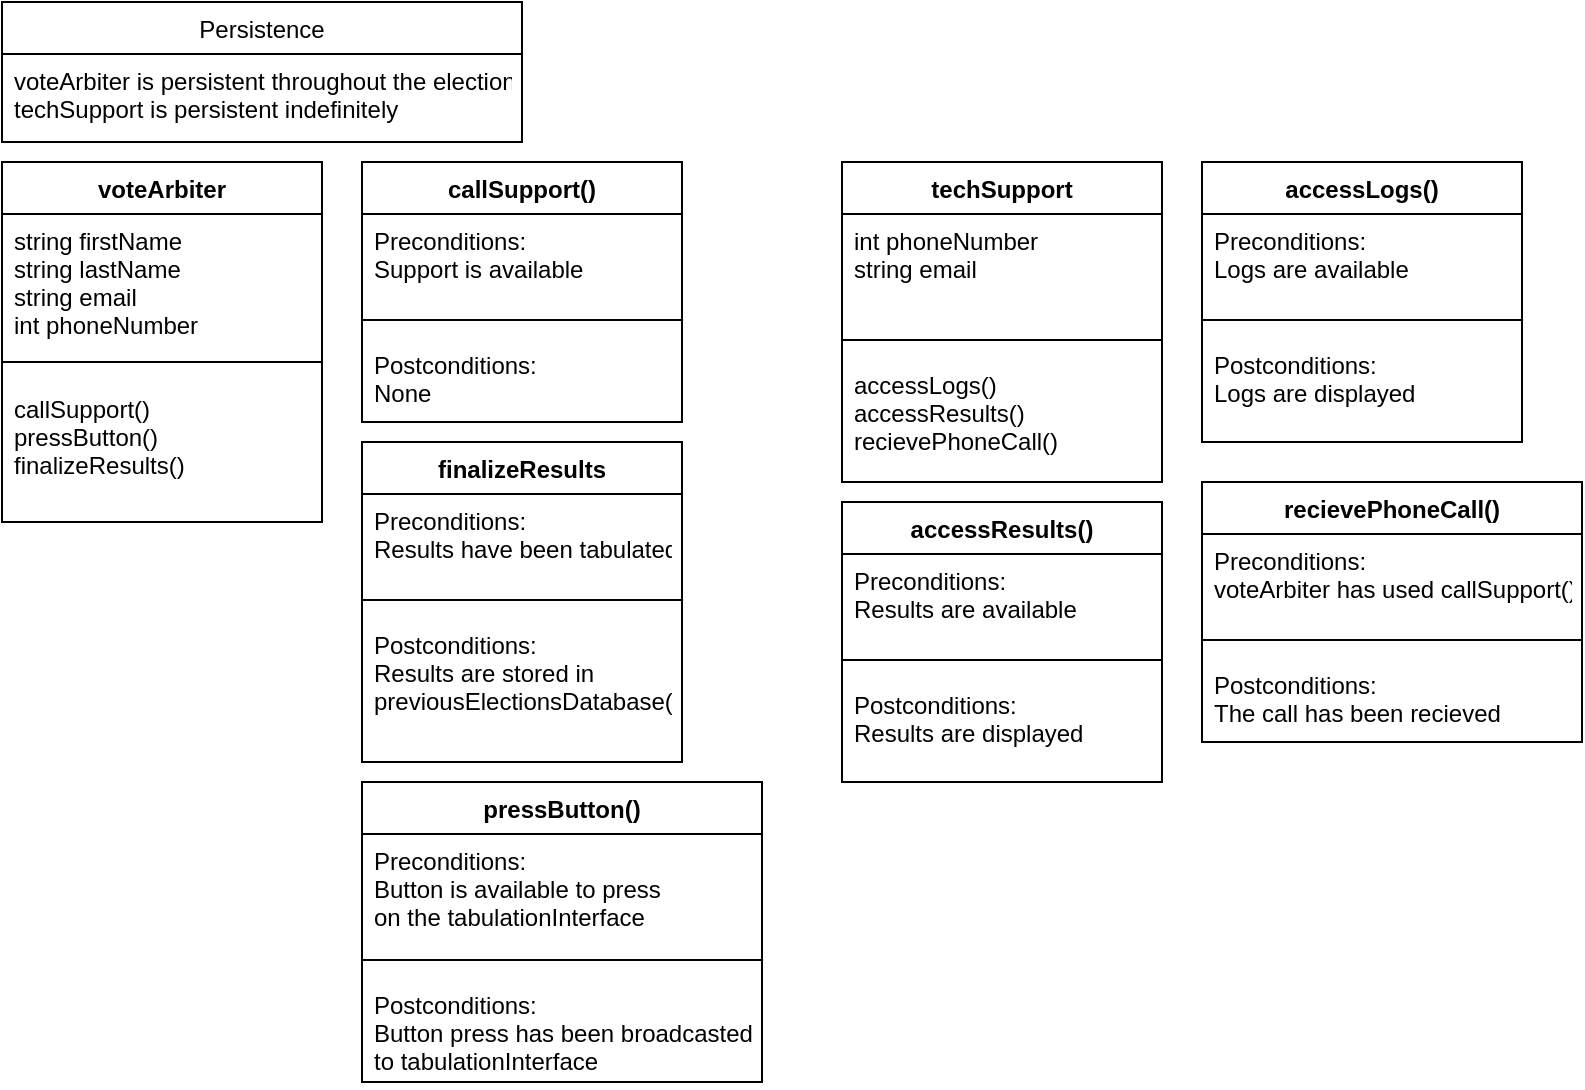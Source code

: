 <mxfile version="20.5.1" type="device"><diagram id="UV278Scdh_SIxDrCMOz2" name="Page-1"><mxGraphModel dx="1432" dy="844" grid="1" gridSize="10" guides="1" tooltips="1" connect="1" arrows="1" fold="1" page="1" pageScale="1" pageWidth="850" pageHeight="1100" math="0" shadow="0"><root><mxCell id="0"/><mxCell id="1" parent="0"/><mxCell id="4hw9LAVQYnK80_c8UH44-1" value="techSupport" style="swimlane;fontStyle=1;align=center;verticalAlign=top;childLayout=stackLayout;horizontal=1;startSize=26;horizontalStack=0;resizeParent=1;resizeParentMax=0;resizeLast=0;collapsible=1;marginBottom=0;" parent="1" vertex="1"><mxGeometry x="500" y="120" width="160" height="160" as="geometry"/></mxCell><mxCell id="4hw9LAVQYnK80_c8UH44-2" value="int phoneNumber&#10;string email&#10;" style="text;strokeColor=none;fillColor=none;align=left;verticalAlign=top;spacingLeft=4;spacingRight=4;overflow=hidden;rotatable=0;points=[[0,0.5],[1,0.5]];portConstraint=eastwest;" parent="4hw9LAVQYnK80_c8UH44-1" vertex="1"><mxGeometry y="26" width="160" height="54" as="geometry"/></mxCell><mxCell id="4hw9LAVQYnK80_c8UH44-3" value="" style="line;strokeWidth=1;fillColor=none;align=left;verticalAlign=middle;spacingTop=-1;spacingLeft=3;spacingRight=3;rotatable=0;labelPosition=right;points=[];portConstraint=eastwest;strokeColor=inherit;" parent="4hw9LAVQYnK80_c8UH44-1" vertex="1"><mxGeometry y="80" width="160" height="18" as="geometry"/></mxCell><mxCell id="4hw9LAVQYnK80_c8UH44-4" value="accessLogs()&#10;accessResults()&#10;recievePhoneCall()&#10;" style="text;strokeColor=none;fillColor=none;align=left;verticalAlign=top;spacingLeft=4;spacingRight=4;overflow=hidden;rotatable=0;points=[[0,0.5],[1,0.5]];portConstraint=eastwest;" parent="4hw9LAVQYnK80_c8UH44-1" vertex="1"><mxGeometry y="98" width="160" height="62" as="geometry"/></mxCell><mxCell id="4hw9LAVQYnK80_c8UH44-5" value="voteArbiter" style="swimlane;fontStyle=1;align=center;verticalAlign=top;childLayout=stackLayout;horizontal=1;startSize=26;horizontalStack=0;resizeParent=1;resizeParentMax=0;resizeLast=0;collapsible=1;marginBottom=0;" parent="1" vertex="1"><mxGeometry x="80" y="120" width="160" height="180" as="geometry"/></mxCell><mxCell id="4hw9LAVQYnK80_c8UH44-6" value="string firstName&#10;string lastName&#10;string email&#10;int phoneNumber&#10;" style="text;strokeColor=none;fillColor=none;align=left;verticalAlign=top;spacingLeft=4;spacingRight=4;overflow=hidden;rotatable=0;points=[[0,0.5],[1,0.5]];portConstraint=eastwest;" parent="4hw9LAVQYnK80_c8UH44-5" vertex="1"><mxGeometry y="26" width="160" height="64" as="geometry"/></mxCell><mxCell id="4hw9LAVQYnK80_c8UH44-7" value="" style="line;strokeWidth=1;fillColor=none;align=left;verticalAlign=middle;spacingTop=-1;spacingLeft=3;spacingRight=3;rotatable=0;labelPosition=right;points=[];portConstraint=eastwest;strokeColor=inherit;" parent="4hw9LAVQYnK80_c8UH44-5" vertex="1"><mxGeometry y="90" width="160" height="20" as="geometry"/></mxCell><mxCell id="4hw9LAVQYnK80_c8UH44-8" value="callSupport()&#10;pressButton()&#10;finalizeResults()" style="text;strokeColor=none;fillColor=none;align=left;verticalAlign=top;spacingLeft=4;spacingRight=4;overflow=hidden;rotatable=0;points=[[0,0.5],[1,0.5]];portConstraint=eastwest;" parent="4hw9LAVQYnK80_c8UH44-5" vertex="1"><mxGeometry y="110" width="160" height="70" as="geometry"/></mxCell><mxCell id="4hw9LAVQYnK80_c8UH44-9" value="Persistence" style="swimlane;fontStyle=0;childLayout=stackLayout;horizontal=1;startSize=26;fillColor=none;horizontalStack=0;resizeParent=1;resizeParentMax=0;resizeLast=0;collapsible=1;marginBottom=0;" parent="1" vertex="1"><mxGeometry x="80" y="40" width="260" height="70" as="geometry"/></mxCell><mxCell id="4hw9LAVQYnK80_c8UH44-10" value="voteArbiter is persistent throughout the election&#10;techSupport is persistent indefinitely&#10;" style="text;strokeColor=none;fillColor=none;align=left;verticalAlign=top;spacingLeft=4;spacingRight=4;overflow=hidden;rotatable=0;points=[[0,0.5],[1,0.5]];portConstraint=eastwest;" parent="4hw9LAVQYnK80_c8UH44-9" vertex="1"><mxGeometry y="26" width="260" height="44" as="geometry"/></mxCell><mxCell id="4hw9LAVQYnK80_c8UH44-15" value="accessLogs()" style="swimlane;fontStyle=1;align=center;verticalAlign=top;childLayout=stackLayout;horizontal=1;startSize=26;horizontalStack=0;resizeParent=1;resizeParentMax=0;resizeLast=0;collapsible=1;marginBottom=0;" parent="1" vertex="1"><mxGeometry x="680" y="120" width="160" height="140" as="geometry"/></mxCell><mxCell id="4hw9LAVQYnK80_c8UH44-16" value="Preconditions:&#10;Logs are available&#10;" style="text;strokeColor=none;fillColor=none;align=left;verticalAlign=top;spacingLeft=4;spacingRight=4;overflow=hidden;rotatable=0;points=[[0,0.5],[1,0.5]];portConstraint=eastwest;" parent="4hw9LAVQYnK80_c8UH44-15" vertex="1"><mxGeometry y="26" width="160" height="44" as="geometry"/></mxCell><mxCell id="4hw9LAVQYnK80_c8UH44-17" value="" style="line;strokeWidth=1;fillColor=none;align=left;verticalAlign=middle;spacingTop=-1;spacingLeft=3;spacingRight=3;rotatable=0;labelPosition=right;points=[];portConstraint=eastwest;strokeColor=inherit;" parent="4hw9LAVQYnK80_c8UH44-15" vertex="1"><mxGeometry y="70" width="160" height="18" as="geometry"/></mxCell><mxCell id="4hw9LAVQYnK80_c8UH44-18" value="Postconditions:&#10;Logs are displayed&#10;" style="text;strokeColor=none;fillColor=none;align=left;verticalAlign=top;spacingLeft=4;spacingRight=4;overflow=hidden;rotatable=0;points=[[0,0.5],[1,0.5]];portConstraint=eastwest;" parent="4hw9LAVQYnK80_c8UH44-15" vertex="1"><mxGeometry y="88" width="160" height="52" as="geometry"/></mxCell><mxCell id="4hw9LAVQYnK80_c8UH44-19" value="callSupport()" style="swimlane;fontStyle=1;align=center;verticalAlign=top;childLayout=stackLayout;horizontal=1;startSize=26;horizontalStack=0;resizeParent=1;resizeParentMax=0;resizeLast=0;collapsible=1;marginBottom=0;" parent="1" vertex="1"><mxGeometry x="260" y="120" width="160" height="130" as="geometry"/></mxCell><mxCell id="4hw9LAVQYnK80_c8UH44-20" value="Preconditions:&#10;Support is available&#10;" style="text;strokeColor=none;fillColor=none;align=left;verticalAlign=top;spacingLeft=4;spacingRight=4;overflow=hidden;rotatable=0;points=[[0,0.5],[1,0.5]];portConstraint=eastwest;" parent="4hw9LAVQYnK80_c8UH44-19" vertex="1"><mxGeometry y="26" width="160" height="44" as="geometry"/></mxCell><mxCell id="4hw9LAVQYnK80_c8UH44-21" value="" style="line;strokeWidth=1;fillColor=none;align=left;verticalAlign=middle;spacingTop=-1;spacingLeft=3;spacingRight=3;rotatable=0;labelPosition=right;points=[];portConstraint=eastwest;strokeColor=inherit;" parent="4hw9LAVQYnK80_c8UH44-19" vertex="1"><mxGeometry y="70" width="160" height="18" as="geometry"/></mxCell><mxCell id="4hw9LAVQYnK80_c8UH44-22" value="Postconditions:&#10;None&#10;" style="text;strokeColor=none;fillColor=none;align=left;verticalAlign=top;spacingLeft=4;spacingRight=4;overflow=hidden;rotatable=0;points=[[0,0.5],[1,0.5]];portConstraint=eastwest;" parent="4hw9LAVQYnK80_c8UH44-19" vertex="1"><mxGeometry y="88" width="160" height="42" as="geometry"/></mxCell><mxCell id="4hw9LAVQYnK80_c8UH44-23" value="pressButton()" style="swimlane;fontStyle=1;align=center;verticalAlign=top;childLayout=stackLayout;horizontal=1;startSize=26;horizontalStack=0;resizeParent=1;resizeParentMax=0;resizeLast=0;collapsible=1;marginBottom=0;" parent="1" vertex="1"><mxGeometry x="260" y="430" width="200" height="150" as="geometry"/></mxCell><mxCell id="4hw9LAVQYnK80_c8UH44-24" value="Preconditions:&#10;Button is available to press &#10;on the tabulationInterface&#10;" style="text;strokeColor=none;fillColor=none;align=left;verticalAlign=top;spacingLeft=4;spacingRight=4;overflow=hidden;rotatable=0;points=[[0,0.5],[1,0.5]];portConstraint=eastwest;" parent="4hw9LAVQYnK80_c8UH44-23" vertex="1"><mxGeometry y="26" width="200" height="54" as="geometry"/></mxCell><mxCell id="4hw9LAVQYnK80_c8UH44-25" value="" style="line;strokeWidth=1;fillColor=none;align=left;verticalAlign=middle;spacingTop=-1;spacingLeft=3;spacingRight=3;rotatable=0;labelPosition=right;points=[];portConstraint=eastwest;strokeColor=inherit;" parent="4hw9LAVQYnK80_c8UH44-23" vertex="1"><mxGeometry y="80" width="200" height="18" as="geometry"/></mxCell><mxCell id="4hw9LAVQYnK80_c8UH44-26" value="Postconditions:&#10;Button press has been broadcasted&#10;to tabulationInterface" style="text;strokeColor=none;fillColor=none;align=left;verticalAlign=top;spacingLeft=4;spacingRight=4;overflow=hidden;rotatable=0;points=[[0,0.5],[1,0.5]];portConstraint=eastwest;" parent="4hw9LAVQYnK80_c8UH44-23" vertex="1"><mxGeometry y="98" width="200" height="52" as="geometry"/></mxCell><mxCell id="4hw9LAVQYnK80_c8UH44-27" value="finalizeResults" style="swimlane;fontStyle=1;align=center;verticalAlign=top;childLayout=stackLayout;horizontal=1;startSize=26;horizontalStack=0;resizeParent=1;resizeParentMax=0;resizeLast=0;collapsible=1;marginBottom=0;" parent="1" vertex="1"><mxGeometry x="260" y="260" width="160" height="160" as="geometry"/></mxCell><mxCell id="4hw9LAVQYnK80_c8UH44-28" value="Preconditions:&#10;Results have been tabulated" style="text;strokeColor=none;fillColor=none;align=left;verticalAlign=top;spacingLeft=4;spacingRight=4;overflow=hidden;rotatable=0;points=[[0,0.5],[1,0.5]];portConstraint=eastwest;" parent="4hw9LAVQYnK80_c8UH44-27" vertex="1"><mxGeometry y="26" width="160" height="44" as="geometry"/></mxCell><mxCell id="4hw9LAVQYnK80_c8UH44-29" value="" style="line;strokeWidth=1;fillColor=none;align=left;verticalAlign=middle;spacingTop=-1;spacingLeft=3;spacingRight=3;rotatable=0;labelPosition=right;points=[];portConstraint=eastwest;strokeColor=inherit;" parent="4hw9LAVQYnK80_c8UH44-27" vertex="1"><mxGeometry y="70" width="160" height="18" as="geometry"/></mxCell><mxCell id="4hw9LAVQYnK80_c8UH44-30" value="Postconditions:&#10;Results are stored in &#10;previousElectionsDatabase()" style="text;strokeColor=none;fillColor=none;align=left;verticalAlign=top;spacingLeft=4;spacingRight=4;overflow=hidden;rotatable=0;points=[[0,0.5],[1,0.5]];portConstraint=eastwest;" parent="4hw9LAVQYnK80_c8UH44-27" vertex="1"><mxGeometry y="88" width="160" height="72" as="geometry"/></mxCell><mxCell id="4hw9LAVQYnK80_c8UH44-31" value="recievePhoneCall()" style="swimlane;fontStyle=1;align=center;verticalAlign=top;childLayout=stackLayout;horizontal=1;startSize=26;horizontalStack=0;resizeParent=1;resizeParentMax=0;resizeLast=0;collapsible=1;marginBottom=0;" parent="1" vertex="1"><mxGeometry x="680" y="280" width="190" height="130" as="geometry"/></mxCell><mxCell id="4hw9LAVQYnK80_c8UH44-32" value="Preconditions:&#10;voteArbiter has used callSupport()" style="text;strokeColor=none;fillColor=none;align=left;verticalAlign=top;spacingLeft=4;spacingRight=4;overflow=hidden;rotatable=0;points=[[0,0.5],[1,0.5]];portConstraint=eastwest;" parent="4hw9LAVQYnK80_c8UH44-31" vertex="1"><mxGeometry y="26" width="190" height="44" as="geometry"/></mxCell><mxCell id="4hw9LAVQYnK80_c8UH44-33" value="" style="line;strokeWidth=1;fillColor=none;align=left;verticalAlign=middle;spacingTop=-1;spacingLeft=3;spacingRight=3;rotatable=0;labelPosition=right;points=[];portConstraint=eastwest;strokeColor=inherit;" parent="4hw9LAVQYnK80_c8UH44-31" vertex="1"><mxGeometry y="70" width="190" height="18" as="geometry"/></mxCell><mxCell id="4hw9LAVQYnK80_c8UH44-34" value="Postconditions:&#10;The call has been recieved&#10;" style="text;strokeColor=none;fillColor=none;align=left;verticalAlign=top;spacingLeft=4;spacingRight=4;overflow=hidden;rotatable=0;points=[[0,0.5],[1,0.5]];portConstraint=eastwest;" parent="4hw9LAVQYnK80_c8UH44-31" vertex="1"><mxGeometry y="88" width="190" height="42" as="geometry"/></mxCell><mxCell id="1-A0igHvOxIS6vW-otz1-1" value="accessResults()" style="swimlane;fontStyle=1;align=center;verticalAlign=top;childLayout=stackLayout;horizontal=1;startSize=26;horizontalStack=0;resizeParent=1;resizeParentMax=0;resizeLast=0;collapsible=1;marginBottom=0;" vertex="1" parent="1"><mxGeometry x="500" y="290" width="160" height="140" as="geometry"/></mxCell><mxCell id="1-A0igHvOxIS6vW-otz1-2" value="Preconditions:&#10;Results are available&#10;" style="text;strokeColor=none;fillColor=none;align=left;verticalAlign=top;spacingLeft=4;spacingRight=4;overflow=hidden;rotatable=0;points=[[0,0.5],[1,0.5]];portConstraint=eastwest;" vertex="1" parent="1-A0igHvOxIS6vW-otz1-1"><mxGeometry y="26" width="160" height="44" as="geometry"/></mxCell><mxCell id="1-A0igHvOxIS6vW-otz1-3" value="" style="line;strokeWidth=1;fillColor=none;align=left;verticalAlign=middle;spacingTop=-1;spacingLeft=3;spacingRight=3;rotatable=0;labelPosition=right;points=[];portConstraint=eastwest;strokeColor=inherit;" vertex="1" parent="1-A0igHvOxIS6vW-otz1-1"><mxGeometry y="70" width="160" height="18" as="geometry"/></mxCell><mxCell id="1-A0igHvOxIS6vW-otz1-4" value="Postconditions:&#10;Results are displayed&#10;" style="text;strokeColor=none;fillColor=none;align=left;verticalAlign=top;spacingLeft=4;spacingRight=4;overflow=hidden;rotatable=0;points=[[0,0.5],[1,0.5]];portConstraint=eastwest;" vertex="1" parent="1-A0igHvOxIS6vW-otz1-1"><mxGeometry y="88" width="160" height="52" as="geometry"/></mxCell></root></mxGraphModel></diagram></mxfile>